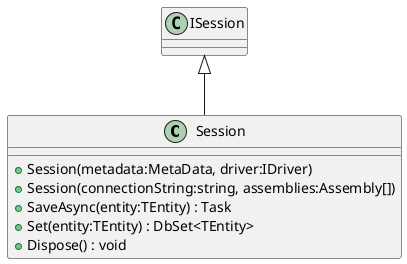 @startuml
class Session {
    + Session(metadata:MetaData, driver:IDriver)
    + Session(connectionString:string, assemblies:Assembly[])
    + SaveAsync(entity:TEntity) : Task
    + Set(entity:TEntity) : DbSet<TEntity>
    + Dispose() : void
}
ISession <|-- Session
@enduml
